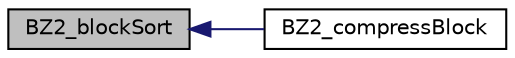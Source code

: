 digraph G
{
  edge [fontname="Helvetica",fontsize="10",labelfontname="Helvetica",labelfontsize="10"];
  node [fontname="Helvetica",fontsize="10",shape=record];
  rankdir="LR";
  Node1 [label="BZ2_blockSort",height=0.2,width=0.4,color="black", fillcolor="grey75", style="filled" fontcolor="black"];
  Node1 -> Node2 [dir="back",color="midnightblue",fontsize="10",style="solid",fontname="Helvetica"];
  Node2 [label="BZ2_compressBlock",height=0.2,width=0.4,color="black", fillcolor="white", style="filled",URL="$bzip2_2compress_8c.html#a107c3aaba6f1ac14c8c9f06552b0e0ca"];
}
